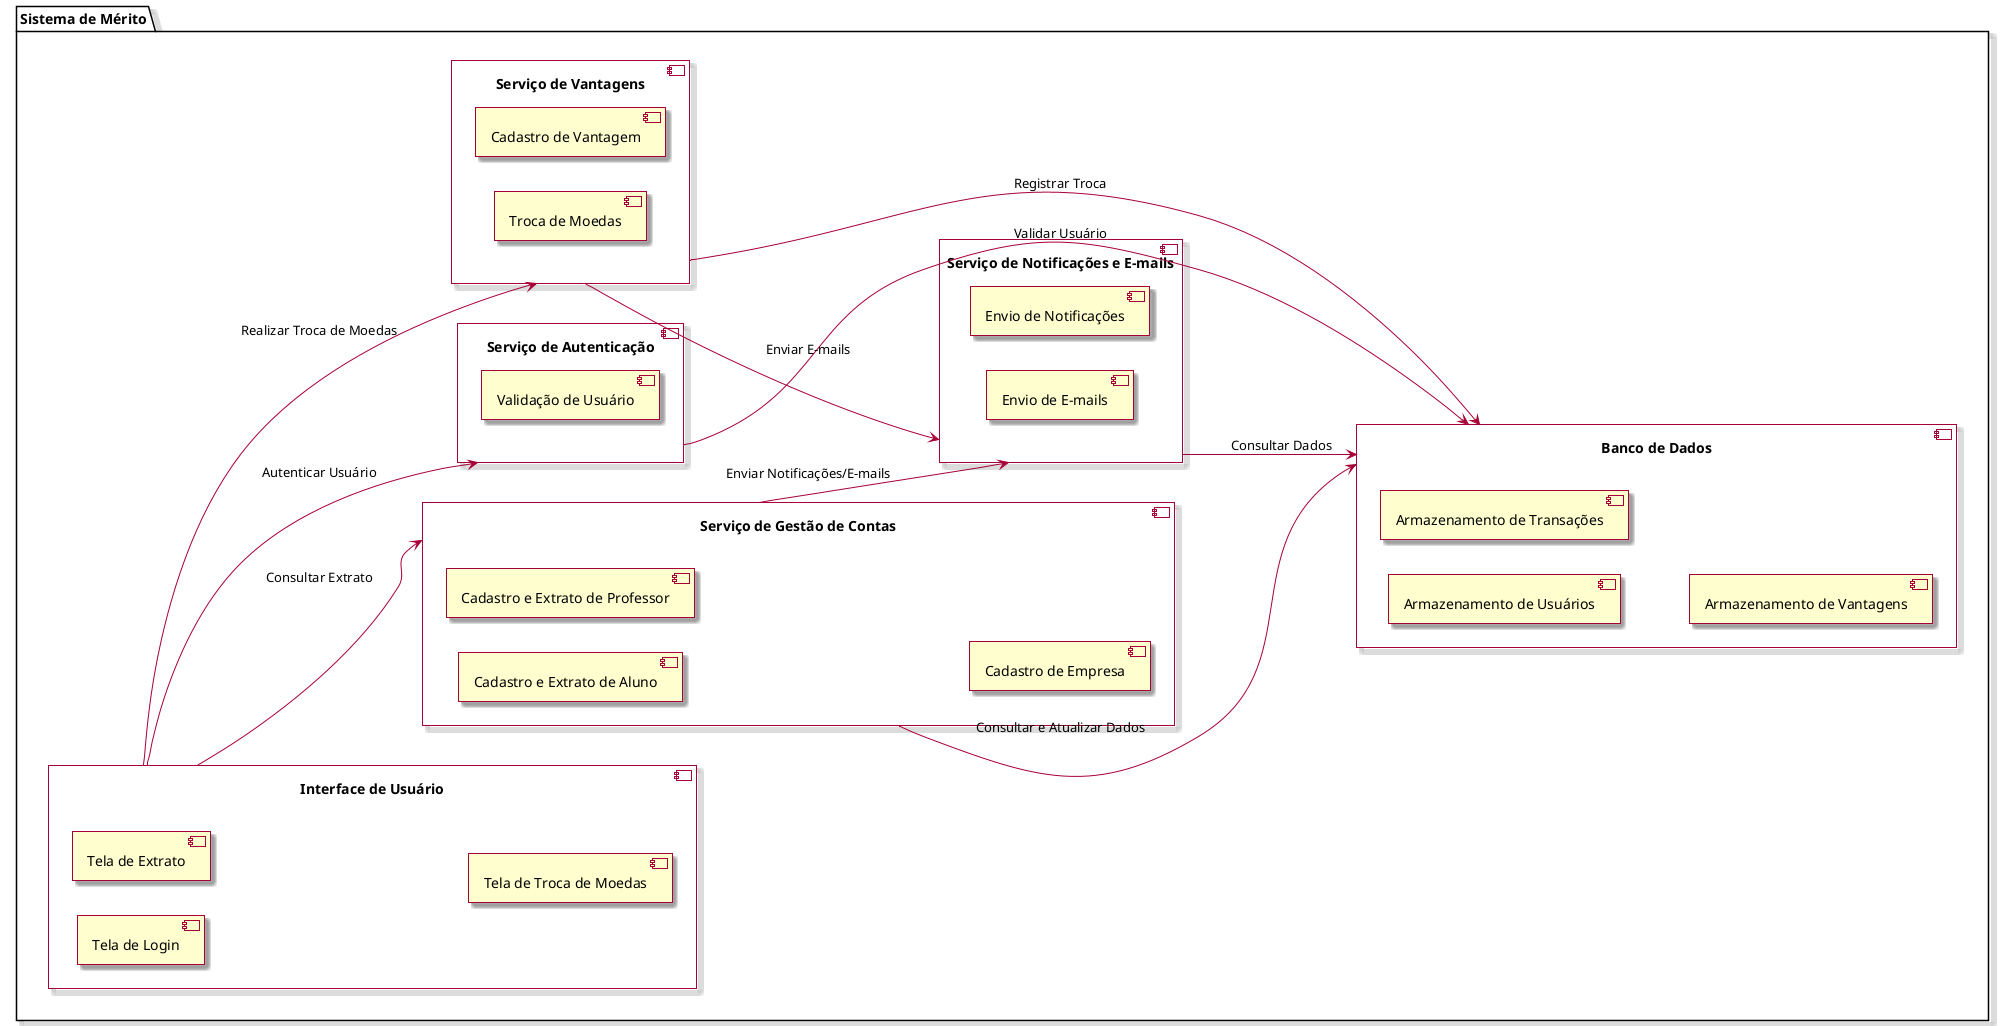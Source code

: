 @startuml

skin rose
left to right direction

package "Sistema de Mérito" {
    
    component "Interface de Usuário" {
        [Tela de Login]
        [Tela de Extrato]
        [Tela de Troca de Moedas]
    }

    component "Serviço de Autenticação" {
        [Validação de Usuário]
    }

    component "Serviço de Gestão de Contas" {
        [Cadastro e Extrato de Aluno]
        [Cadastro e Extrato de Professor]
        [Cadastro de Empresa]
    }

    component "Serviço de Vantagens" {
        [Cadastro de Vantagem]
        [Troca de Moedas]
    }

    component "Serviço de Notificações e E-mails" {
        [Envio de Notificações]
        [Envio de E-mails]
    }

    component "Banco de Dados" {
        [Armazenamento de Usuários]
        [Armazenamento de Transações]
        [Armazenamento de Vantagens]
    }

    [Interface de Usuário] --> [Serviço de Autenticação] : "Autenticar Usuário"
    [Interface de Usuário] --> [Serviço de Gestão de Contas] : "Consultar Extrato"
    [Interface de Usuário] --> [Serviço de Vantagens] : "Realizar Troca de Moedas"

    [Serviço de Autenticação] --> [Banco de Dados] : "Validar Usuário"
    
    [Serviço de Gestão de Contas] --> [Banco de Dados] : "Consultar e Atualizar Dados"
    [Serviço de Gestão de Contas] --> [Serviço de Notificações e E-mails] : "Enviar Notificações/E-mails"
    
    [Serviço de Vantagens] --> [Banco de Dados] : "Registrar Troca"
    [Serviço de Vantagens] --> [Serviço de Notificações e E-mails] : "Enviar E-mails"

    [Serviço de Notificações e E-mails] --> [Banco de Dados] : "Consultar Dados"
}

@enduml
